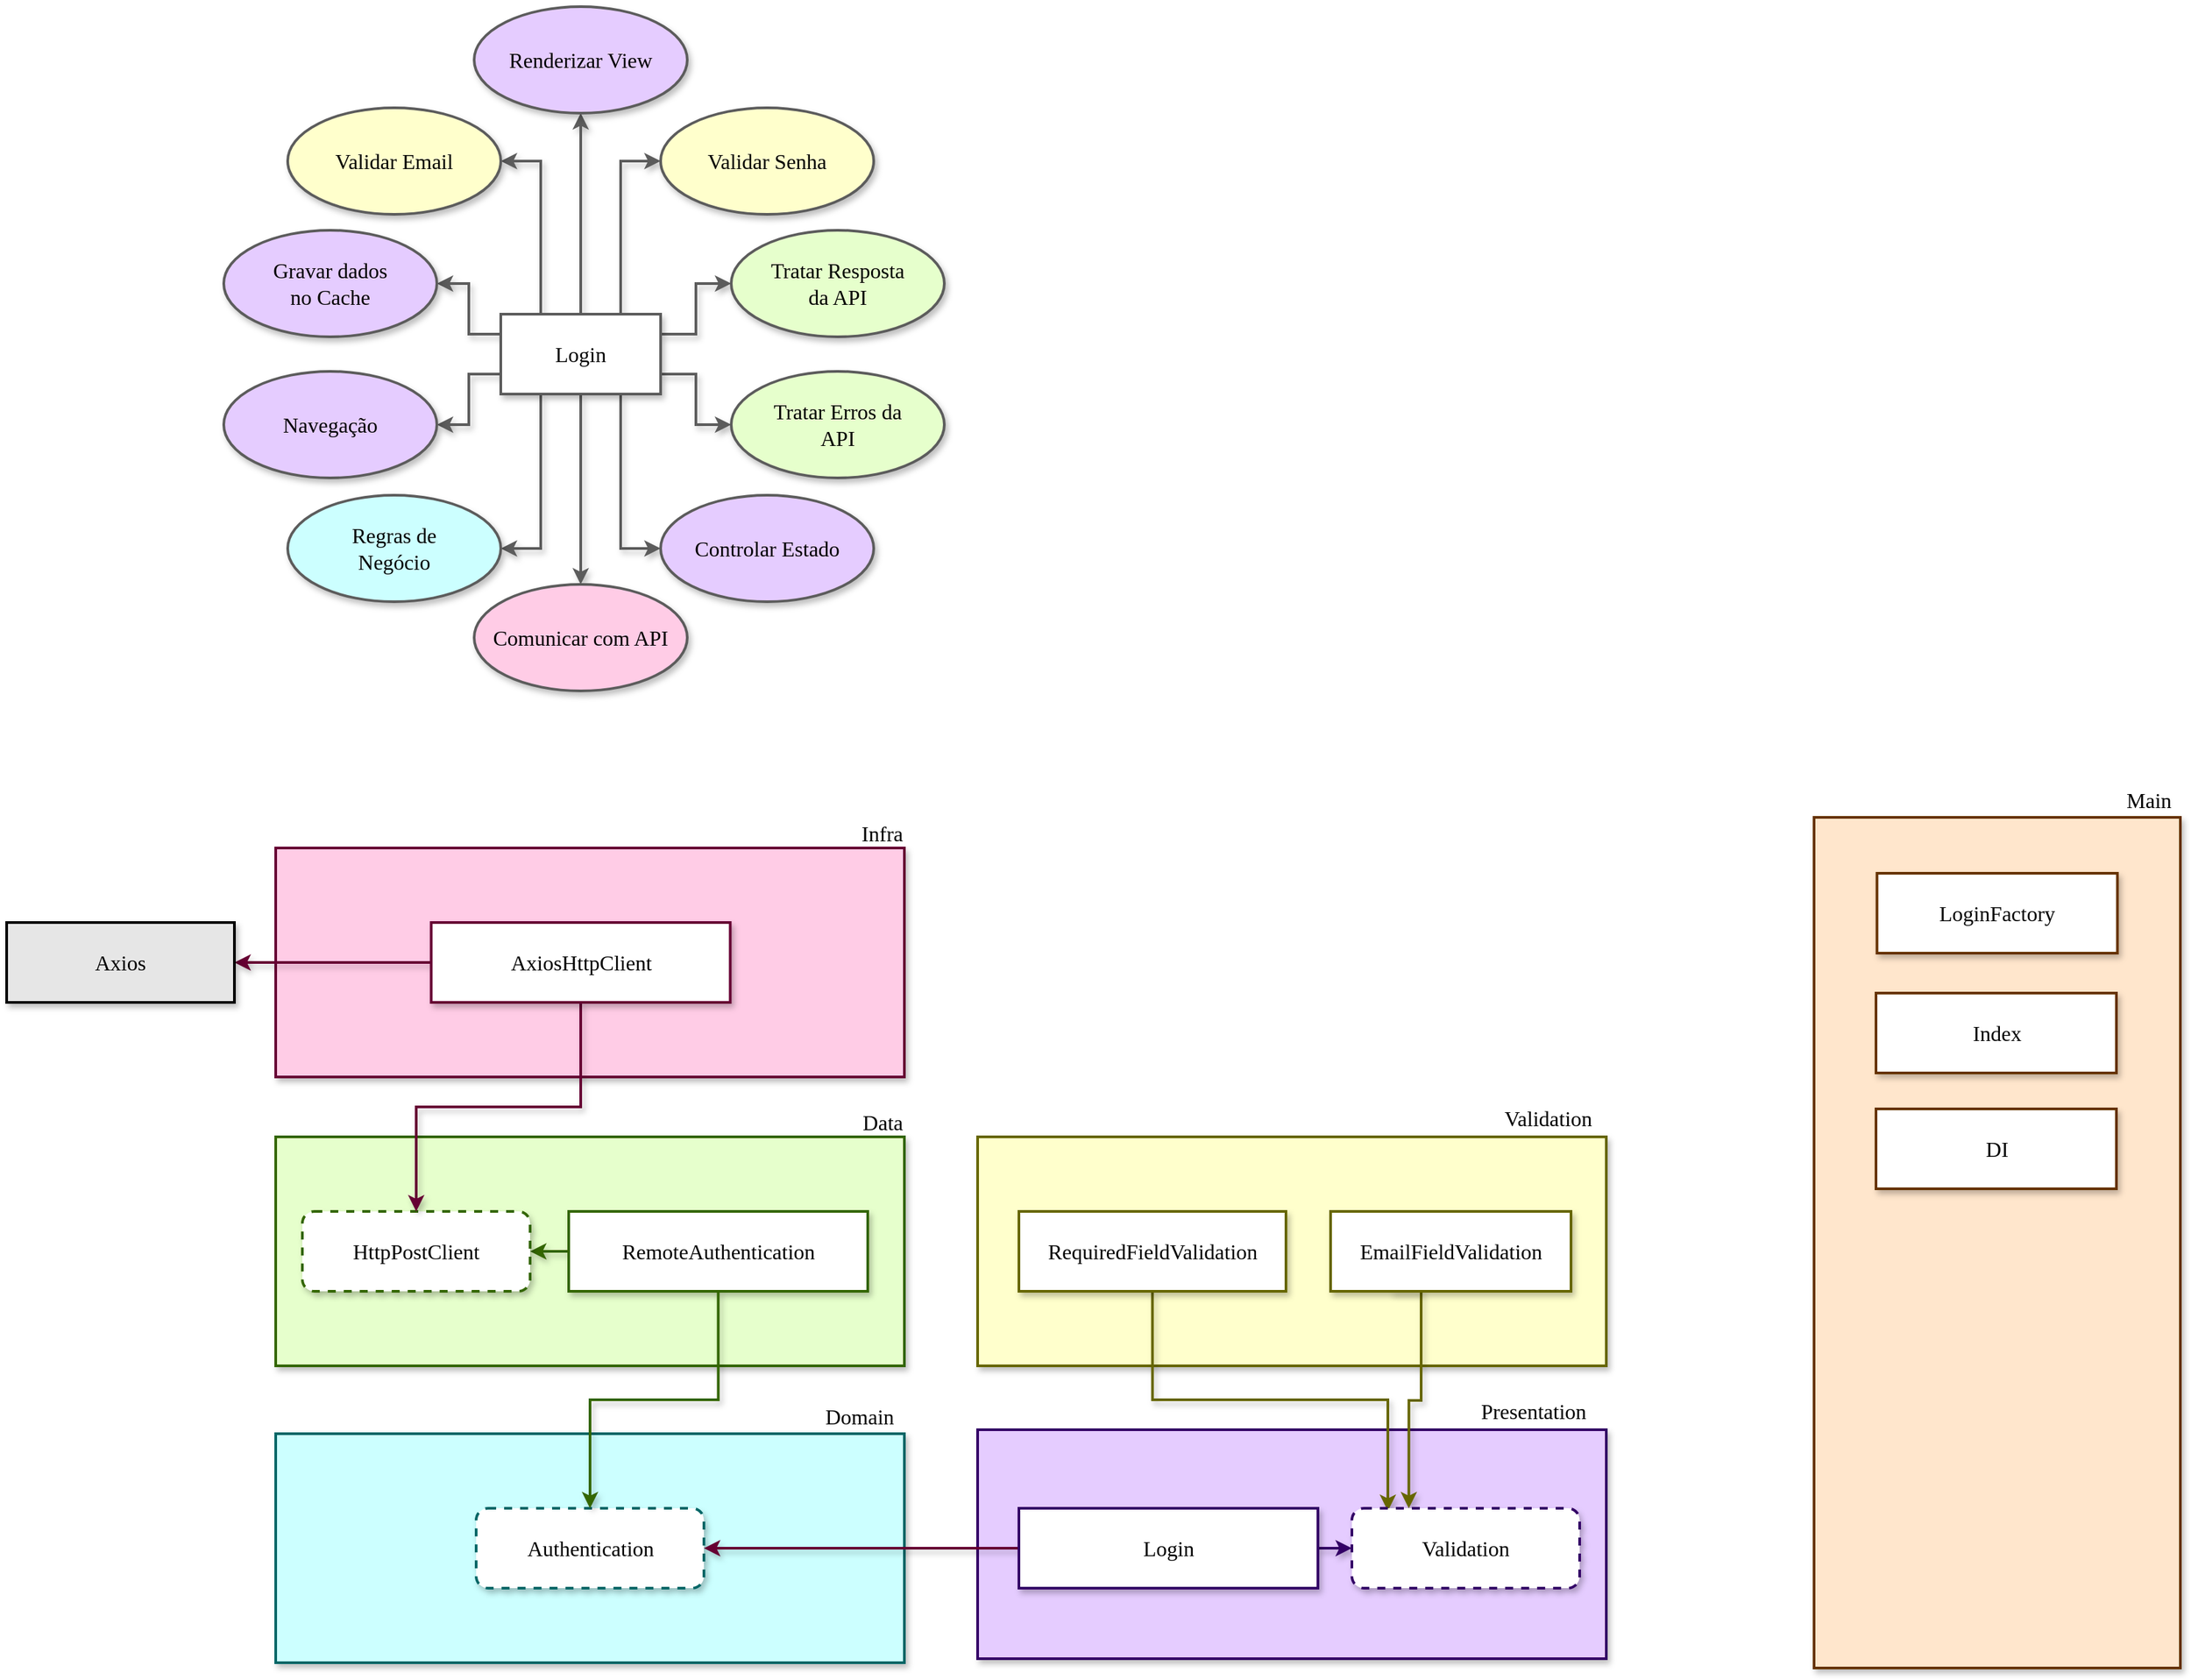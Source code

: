 <mxfile>
    <diagram id="LVpZxxoJT3syhuGskkeo" name="Page-1">
        <mxGraphModel dx="2160" dy="1268" grid="0" gridSize="10" guides="1" tooltips="1" connect="1" arrows="1" fold="1" page="0" pageScale="1" pageWidth="850" pageHeight="1100" background="#ffffff" math="0" shadow="0">
            <root>
                <mxCell id="0"/>
                <mxCell id="1" parent="0"/>
                <mxCell id="2" style="edgeStyle=orthogonalEdgeStyle;rounded=0;orthogonalLoop=1;jettySize=auto;html=1;exitX=1;exitY=0.75;exitDx=0;exitDy=0;entryX=0;entryY=0.5;entryDx=0;entryDy=0;strokeWidth=2;fontFamily=Verdana;fontSize=16;labelBackgroundColor=none;labelBorderColor=none;fontColor=#000000;shadow=1;strokeColor=#5C5C5C;" edge="1" parent="1" source="12" target="16">
                    <mxGeometry relative="1" as="geometry"/>
                </mxCell>
                <mxCell id="3" style="edgeStyle=orthogonalEdgeStyle;rounded=0;orthogonalLoop=1;jettySize=auto;html=1;exitX=0.5;exitY=0;exitDx=0;exitDy=0;entryX=0.5;entryY=1;entryDx=0;entryDy=0;strokeWidth=2;fontFamily=Verdana;fontSize=16;labelBackgroundColor=none;labelBorderColor=none;fontColor=#000000;shadow=1;strokeColor=#5C5C5C;" edge="1" parent="1" source="12" target="21">
                    <mxGeometry relative="1" as="geometry"/>
                </mxCell>
                <mxCell id="4" style="edgeStyle=orthogonalEdgeStyle;rounded=0;orthogonalLoop=1;jettySize=auto;html=1;exitX=0;exitY=0.75;exitDx=0;exitDy=0;entryX=1;entryY=0.5;entryDx=0;entryDy=0;strokeWidth=2;fontFamily=Verdana;fontSize=16;labelBackgroundColor=none;labelBorderColor=none;fontColor=#000000;shadow=1;strokeColor=#5C5C5C;" edge="1" parent="1" source="12" target="18">
                    <mxGeometry relative="1" as="geometry"/>
                </mxCell>
                <mxCell id="5" style="edgeStyle=orthogonalEdgeStyle;rounded=0;orthogonalLoop=1;jettySize=auto;html=1;exitX=0;exitY=0.25;exitDx=0;exitDy=0;entryX=1;entryY=0.5;entryDx=0;entryDy=0;strokeWidth=2;fontFamily=Verdana;fontSize=16;labelBackgroundColor=none;labelBorderColor=none;fontColor=#000000;shadow=1;strokeColor=#5C5C5C;" edge="1" parent="1" source="12" target="19">
                    <mxGeometry relative="1" as="geometry"/>
                </mxCell>
                <mxCell id="6" style="edgeStyle=orthogonalEdgeStyle;rounded=0;orthogonalLoop=1;jettySize=auto;html=1;exitX=1;exitY=0.25;exitDx=0;exitDy=0;entryX=0;entryY=0.5;entryDx=0;entryDy=0;strokeWidth=2;fontFamily=Verdana;fontSize=16;labelBackgroundColor=none;labelBorderColor=none;fontColor=#000000;shadow=1;strokeColor=#5C5C5C;" edge="1" parent="1" source="12" target="15">
                    <mxGeometry relative="1" as="geometry"/>
                </mxCell>
                <mxCell id="7" style="edgeStyle=orthogonalEdgeStyle;rounded=0;orthogonalLoop=1;jettySize=auto;html=1;exitX=0.75;exitY=0;exitDx=0;exitDy=0;entryX=0;entryY=0.5;entryDx=0;entryDy=0;strokeWidth=2;fontFamily=Verdana;fontSize=16;labelBackgroundColor=none;labelBorderColor=none;fontColor=#000000;shadow=1;strokeColor=#5C5C5C;" edge="1" parent="1" source="12" target="14">
                    <mxGeometry relative="1" as="geometry"/>
                </mxCell>
                <mxCell id="8" style="edgeStyle=orthogonalEdgeStyle;rounded=0;orthogonalLoop=1;jettySize=auto;html=1;exitX=0.25;exitY=0;exitDx=0;exitDy=0;entryX=1;entryY=0.5;entryDx=0;entryDy=0;strokeWidth=2;fontFamily=Verdana;fontSize=16;labelBackgroundColor=none;labelBorderColor=none;fontColor=#000000;shadow=1;strokeColor=#5C5C5C;" edge="1" parent="1" source="12" target="13">
                    <mxGeometry relative="1" as="geometry"/>
                </mxCell>
                <mxCell id="9" style="edgeStyle=orthogonalEdgeStyle;rounded=0;orthogonalLoop=1;jettySize=auto;html=1;exitX=0.5;exitY=1;exitDx=0;exitDy=0;strokeWidth=2;fontFamily=Verdana;fontSize=16;labelBackgroundColor=none;labelBorderColor=none;fontColor=#000000;shadow=1;strokeColor=#5C5C5C;" edge="1" parent="1" source="12" target="22">
                    <mxGeometry relative="1" as="geometry"/>
                </mxCell>
                <mxCell id="10" style="edgeStyle=orthogonalEdgeStyle;rounded=0;orthogonalLoop=1;jettySize=auto;html=1;exitX=0.25;exitY=1;exitDx=0;exitDy=0;entryX=1;entryY=0.5;entryDx=0;entryDy=0;strokeWidth=2;fontFamily=Verdana;fontSize=16;labelBackgroundColor=none;labelBorderColor=none;fontColor=#000000;shadow=1;strokeColor=#5C5C5C;" edge="1" parent="1" source="12" target="17">
                    <mxGeometry relative="1" as="geometry"/>
                </mxCell>
                <mxCell id="11" style="edgeStyle=orthogonalEdgeStyle;rounded=0;orthogonalLoop=1;jettySize=auto;html=1;exitX=0.75;exitY=1;exitDx=0;exitDy=0;entryX=0;entryY=0.5;entryDx=0;entryDy=0;strokeWidth=2;fontFamily=Verdana;fontSize=16;labelBackgroundColor=none;labelBorderColor=none;fontColor=#000000;shadow=1;strokeColor=#5C5C5C;" edge="1" parent="1" source="12" target="20">
                    <mxGeometry relative="1" as="geometry"/>
                </mxCell>
                <mxCell id="12" value="Login" style="rounded=0;whiteSpace=wrap;html=1;strokeWidth=2;fontSize=16;fontFamily=Verdana;fillColor=#FFFFFF;strokeColor=#5C5C5C;labelBackgroundColor=none;labelBorderColor=none;fontColor=#000000;shadow=1;" vertex="1" parent="1">
                    <mxGeometry x="557" y="340" width="120" height="60" as="geometry"/>
                </mxCell>
                <mxCell id="13" value="Validar Email" style="ellipse;whiteSpace=wrap;html=1;strokeWidth=2;fontFamily=Verdana;fontSize=16;fillColor=#FFFFCC;labelBackgroundColor=none;labelBorderColor=none;fontColor=#000000;shadow=1;strokeColor=#5C5C5C;" vertex="1" parent="1">
                    <mxGeometry x="397" y="185" width="160" height="80" as="geometry"/>
                </mxCell>
                <mxCell id="14" value="Validar Senha" style="ellipse;whiteSpace=wrap;html=1;strokeWidth=2;fontFamily=Verdana;fontSize=16;fillColor=#FFFFCC;labelBackgroundColor=none;labelBorderColor=none;fontColor=#000000;shadow=1;strokeColor=#5C5C5C;" vertex="1" parent="1">
                    <mxGeometry x="677" y="185" width="160" height="80" as="geometry"/>
                </mxCell>
                <mxCell id="15" value="Tratar Resposta&lt;br&gt;da API" style="ellipse;whiteSpace=wrap;html=1;strokeWidth=2;fontFamily=Verdana;fontSize=16;fillColor=#E6FFCC;labelBackgroundColor=none;labelBorderColor=none;fontColor=#000000;shadow=1;strokeColor=#5C5C5C;" vertex="1" parent="1">
                    <mxGeometry x="730" y="277" width="160" height="80" as="geometry"/>
                </mxCell>
                <mxCell id="16" value="Tratar Erros da&lt;br&gt;API" style="ellipse;whiteSpace=wrap;html=1;strokeWidth=2;fontFamily=Verdana;fontSize=16;fillColor=#E6FFCC;labelBackgroundColor=none;labelBorderColor=none;fontColor=#000000;shadow=1;strokeColor=#5C5C5C;" vertex="1" parent="1">
                    <mxGeometry x="730" y="383" width="160" height="80" as="geometry"/>
                </mxCell>
                <mxCell id="17" value="Regras de&lt;br&gt;Negócio" style="ellipse;whiteSpace=wrap;html=1;strokeWidth=2;fontFamily=Verdana;fontSize=16;fillColor=#CCFFFF;labelBackgroundColor=none;labelBorderColor=none;fontColor=#000000;shadow=1;strokeColor=#5C5C5C;" vertex="1" parent="1">
                    <mxGeometry x="397" y="476" width="160" height="80" as="geometry"/>
                </mxCell>
                <mxCell id="18" value="Navegação" style="ellipse;whiteSpace=wrap;html=1;strokeWidth=2;fontFamily=Verdana;fontSize=16;fillColor=#E5CCFF;labelBackgroundColor=none;labelBorderColor=none;fontColor=#000000;shadow=1;strokeColor=#5C5C5C;" vertex="1" parent="1">
                    <mxGeometry x="349" y="383" width="160" height="80" as="geometry"/>
                </mxCell>
                <mxCell id="19" value="Gravar dados&lt;br&gt;no Cache" style="ellipse;whiteSpace=wrap;html=1;strokeWidth=2;fontFamily=Verdana;fontSize=16;fillColor=#E5CCFF;labelBackgroundColor=none;labelBorderColor=none;fontColor=#000000;shadow=1;strokeColor=#5C5C5C;" vertex="1" parent="1">
                    <mxGeometry x="349" y="277" width="160" height="80" as="geometry"/>
                </mxCell>
                <mxCell id="20" value="Controlar Estado" style="ellipse;whiteSpace=wrap;html=1;strokeWidth=2;fontFamily=Verdana;fontSize=16;fillColor=#E5CCFF;labelBackgroundColor=none;labelBorderColor=none;fontColor=#000000;shadow=1;strokeColor=#5C5C5C;" vertex="1" parent="1">
                    <mxGeometry x="677" y="476" width="160" height="80" as="geometry"/>
                </mxCell>
                <mxCell id="21" value="Renderizar View" style="ellipse;whiteSpace=wrap;html=1;strokeWidth=2;fontFamily=Verdana;fontSize=16;fillColor=#E5CCFF;labelBackgroundColor=none;labelBorderColor=none;fontColor=#000000;shadow=1;strokeColor=#5C5C5C;" vertex="1" parent="1">
                    <mxGeometry x="537" y="109" width="160" height="80" as="geometry"/>
                </mxCell>
                <mxCell id="22" value="Comunicar com API" style="ellipse;whiteSpace=wrap;html=1;strokeWidth=2;fontFamily=Verdana;fontSize=16;fillColor=#FFCCE6;labelBackgroundColor=none;labelBorderColor=none;fontColor=#000000;shadow=1;strokeColor=#5C5C5C;" vertex="1" parent="1">
                    <mxGeometry x="537" y="543" width="160" height="80" as="geometry"/>
                </mxCell>
                <mxCell id="23" value="" style="rounded=0;whiteSpace=wrap;html=1;strokeColor=#336600;strokeWidth=2;fillColor=#E6FFCC;fontFamily=Verdana;fontSize=16;labelBackgroundColor=none;labelBorderColor=none;fontColor=#000000;shadow=1;" vertex="1" parent="1">
                    <mxGeometry x="388" y="958" width="472" height="172" as="geometry"/>
                </mxCell>
                <mxCell id="24" value="Data" style="text;html=1;align=right;verticalAlign=middle;resizable=0;points=[];autosize=1;fontSize=16;fontFamily=Verdana;labelBackgroundColor=none;labelBorderColor=none;fontColor=#000000;shadow=1;" vertex="1" parent="1">
                    <mxGeometry x="812" y="935" width="48" height="23" as="geometry"/>
                </mxCell>
                <mxCell id="25" style="edgeStyle=orthogonalEdgeStyle;rounded=0;orthogonalLoop=1;jettySize=auto;html=1;exitX=0;exitY=0.5;exitDx=0;exitDy=0;entryX=1;entryY=0.5;entryDx=0;entryDy=0;strokeColor=#336600;strokeWidth=2;fontFamily=Verdana;fontSize=16;labelBackgroundColor=none;labelBorderColor=none;fontColor=#000000;shadow=1;" edge="1" parent="1" source="26" target="31">
                    <mxGeometry relative="1" as="geometry"/>
                </mxCell>
                <mxCell id="26" value="RemoteAuthentication" style="rounded=0;whiteSpace=wrap;html=1;strokeColor=#336600;strokeWidth=2;fillColor=#FFFFFF;fontFamily=Verdana;fontSize=16;labelBackgroundColor=none;labelBorderColor=none;fontColor=#000000;shadow=1;" vertex="1" parent="1">
                    <mxGeometry x="608" y="1014" width="224.5" height="60" as="geometry"/>
                </mxCell>
                <mxCell id="27" value="" style="rounded=0;whiteSpace=wrap;html=1;strokeColor=#006666;strokeWidth=2;fillColor=#CCFFFF;fontFamily=Verdana;fontSize=16;labelBackgroundColor=none;labelBorderColor=none;fontColor=#000000;shadow=1;" vertex="1" parent="1">
                    <mxGeometry x="388" y="1181" width="472" height="172" as="geometry"/>
                </mxCell>
                <mxCell id="28" value="Domain" style="text;html=1;align=center;verticalAlign=middle;resizable=0;points=[];autosize=1;fontSize=16;fontFamily=Verdana;labelBackgroundColor=none;labelBorderColor=none;fontColor=#000000;shadow=1;" vertex="1" parent="1">
                    <mxGeometry x="790" y="1156" width="72" height="23" as="geometry"/>
                </mxCell>
                <mxCell id="29" value="Authentication" style="rounded=1;whiteSpace=wrap;html=1;strokeColor=#006666;strokeWidth=2;fillColor=#FFFFFF;fontFamily=Verdana;fontSize=16;dashed=1;labelBackgroundColor=none;labelBorderColor=none;fontColor=#000000;shadow=1;" vertex="1" parent="1">
                    <mxGeometry x="538.5" y="1237" width="171" height="60" as="geometry"/>
                </mxCell>
                <mxCell id="30" style="edgeStyle=orthogonalEdgeStyle;rounded=0;orthogonalLoop=1;jettySize=auto;html=1;exitX=0.5;exitY=1;exitDx=0;exitDy=0;entryX=0.5;entryY=0;entryDx=0;entryDy=0;strokeWidth=2;fontFamily=Verdana;fontSize=16;strokeColor=#336600;labelBackgroundColor=none;labelBorderColor=none;fontColor=#000000;shadow=1;" edge="1" parent="1" source="26" target="29">
                    <mxGeometry relative="1" as="geometry"/>
                </mxCell>
                <mxCell id="31" value="HttpPostClient" style="rounded=1;whiteSpace=wrap;html=1;strokeColor=#336600;strokeWidth=2;fillColor=#FFFFFF;fontFamily=Verdana;fontSize=16;dashed=1;labelBackgroundColor=none;labelBorderColor=none;fontColor=#000000;shadow=1;" vertex="1" parent="1">
                    <mxGeometry x="408" y="1014" width="171" height="60" as="geometry"/>
                </mxCell>
                <mxCell id="32" value="" style="rounded=0;whiteSpace=wrap;html=1;strokeColor=#660033;strokeWidth=2;fillColor=#FFCCE6;fontFamily=Verdana;fontSize=16;labelBackgroundColor=none;labelBorderColor=none;fontColor=#000000;shadow=1;" vertex="1" parent="1">
                    <mxGeometry x="388" y="741" width="472" height="172" as="geometry"/>
                </mxCell>
                <mxCell id="33" value="Infra" style="text;html=1;align=right;verticalAlign=middle;resizable=0;points=[];autosize=1;fontSize=16;fontFamily=Verdana;labelBackgroundColor=none;labelBorderColor=none;fontColor=#000000;shadow=1;" vertex="1" parent="1">
                    <mxGeometry x="811" y="718" width="49" height="23" as="geometry"/>
                </mxCell>
                <mxCell id="34" style="edgeStyle=orthogonalEdgeStyle;rounded=0;orthogonalLoop=1;jettySize=auto;html=1;exitX=0;exitY=0.5;exitDx=0;exitDy=0;entryX=1;entryY=0.5;entryDx=0;entryDy=0;strokeColor=#660033;strokeWidth=2;fontFamily=Verdana;fontSize=16;labelBackgroundColor=none;labelBorderColor=none;fontColor=#000000;shadow=1;" edge="1" parent="1" source="36" target="37">
                    <mxGeometry relative="1" as="geometry"/>
                </mxCell>
                <mxCell id="35" style="edgeStyle=orthogonalEdgeStyle;rounded=0;orthogonalLoop=1;jettySize=auto;html=1;exitX=0.5;exitY=1;exitDx=0;exitDy=0;entryX=0.5;entryY=0;entryDx=0;entryDy=0;strokeColor=#660033;strokeWidth=2;fontFamily=Verdana;fontSize=16;labelBackgroundColor=none;labelBorderColor=none;fontColor=#000000;shadow=1;" edge="1" parent="1" source="36" target="31">
                    <mxGeometry relative="1" as="geometry"/>
                </mxCell>
                <mxCell id="36" value="AxiosHttpClient" style="rounded=0;whiteSpace=wrap;html=1;strokeColor=#660033;strokeWidth=2;fillColor=#FFFFFF;fontFamily=Verdana;fontSize=16;labelBackgroundColor=none;labelBorderColor=none;fontColor=#000000;shadow=1;" vertex="1" parent="1">
                    <mxGeometry x="504.75" y="797" width="224.5" height="60" as="geometry"/>
                </mxCell>
                <mxCell id="37" value="Axios" style="rounded=0;whiteSpace=wrap;html=1;strokeColor=#000000;strokeWidth=2;fillColor=#E6E6E6;fontFamily=Verdana;fontSize=16;labelBackgroundColor=none;labelBorderColor=none;fontColor=#000000;shadow=1;" vertex="1" parent="1">
                    <mxGeometry x="186" y="797" width="171" height="60" as="geometry"/>
                </mxCell>
                <mxCell id="38" value="" style="rounded=0;whiteSpace=wrap;html=1;strokeColor=#330066;strokeWidth=2;fillColor=#E5CCFF;fontFamily=Verdana;fontSize=16;labelBackgroundColor=none;labelBorderColor=none;fontColor=#000000;shadow=1;" vertex="1" parent="1">
                    <mxGeometry x="915" y="1178" width="472" height="172" as="geometry"/>
                </mxCell>
                <mxCell id="39" value="Presentation" style="text;html=1;align=center;verticalAlign=middle;resizable=0;points=[];autosize=1;fontSize=16;fontFamily=Verdana;labelBackgroundColor=none;labelBorderColor=none;fontColor=#000000;shadow=1;" vertex="1" parent="1">
                    <mxGeometry x="1277" y="1152" width="110" height="23" as="geometry"/>
                </mxCell>
                <mxCell id="40" style="edgeStyle=orthogonalEdgeStyle;rounded=0;orthogonalLoop=1;jettySize=auto;html=1;exitX=0;exitY=0.5;exitDx=0;exitDy=0;entryX=1;entryY=0.5;entryDx=0;entryDy=0;strokeColor=#660033;strokeWidth=2;fontFamily=Verdana;fontSize=16;labelBackgroundColor=none;labelBorderColor=none;fontColor=#000000;shadow=1;" edge="1" parent="1" source="42" target="29">
                    <mxGeometry relative="1" as="geometry"/>
                </mxCell>
                <mxCell id="41" style="edgeStyle=orthogonalEdgeStyle;rounded=0;orthogonalLoop=1;jettySize=auto;html=1;exitX=1;exitY=0.5;exitDx=0;exitDy=0;entryX=0;entryY=0.5;entryDx=0;entryDy=0;strokeColor=#330066;strokeWidth=2;fontFamily=Verdana;fontSize=16;labelBackgroundColor=none;labelBorderColor=none;fontColor=#000000;shadow=1;" edge="1" parent="1" source="42" target="49">
                    <mxGeometry relative="1" as="geometry"/>
                </mxCell>
                <mxCell id="42" value="Login" style="rounded=0;whiteSpace=wrap;html=1;strokeColor=#330066;strokeWidth=2;fillColor=#FFFFFF;fontFamily=Verdana;fontSize=16;labelBackgroundColor=none;labelBorderColor=none;fontColor=#000000;shadow=1;" vertex="1" parent="1">
                    <mxGeometry x="946" y="1237" width="224.5" height="60" as="geometry"/>
                </mxCell>
                <mxCell id="43" value="" style="rounded=0;whiteSpace=wrap;html=1;strokeColor=#666600;strokeWidth=2;fillColor=#FFFFCC;fontFamily=Verdana;fontSize=16;labelBackgroundColor=none;labelBorderColor=none;fontColor=#000000;shadow=1;" vertex="1" parent="1">
                    <mxGeometry x="915" y="958" width="472" height="172" as="geometry"/>
                </mxCell>
                <mxCell id="44" value="Validation" style="text;html=1;align=center;verticalAlign=middle;resizable=0;points=[];autosize=1;fontSize=16;fontFamily=Verdana;labelBackgroundColor=none;labelBorderColor=none;fontColor=#000000;shadow=1;" vertex="1" parent="1">
                    <mxGeometry x="1298" y="932" width="89" height="23" as="geometry"/>
                </mxCell>
                <mxCell id="45" style="edgeStyle=orthogonalEdgeStyle;rounded=0;orthogonalLoop=1;jettySize=auto;html=1;exitX=0.25;exitY=1;exitDx=0;exitDy=0;entryX=0.25;entryY=0;entryDx=0;entryDy=0;strokeColor=#666600;strokeWidth=2;fontFamily=Verdana;fontSize=16;labelBackgroundColor=none;labelBorderColor=none;fontColor=#000000;shadow=1;" edge="1" parent="1" source="46" target="49">
                    <mxGeometry relative="1" as="geometry">
                        <Array as="points">
                            <mxPoint x="1248" y="1074"/>
                            <mxPoint x="1248" y="1156"/>
                            <mxPoint x="1239" y="1156"/>
                        </Array>
                    </mxGeometry>
                </mxCell>
                <mxCell id="46" value="EmailFieldValidation" style="rounded=0;whiteSpace=wrap;html=1;strokeColor=#666600;strokeWidth=2;fillColor=#FFFFFF;fontFamily=Verdana;fontSize=16;labelBackgroundColor=none;labelBorderColor=none;fontColor=#000000;shadow=1;" vertex="1" parent="1">
                    <mxGeometry x="1180" y="1014" width="180.5" height="60" as="geometry"/>
                </mxCell>
                <mxCell id="47" style="edgeStyle=orthogonalEdgeStyle;rounded=0;orthogonalLoop=1;jettySize=auto;html=1;exitX=0.5;exitY=1;exitDx=0;exitDy=0;entryX=0.158;entryY=0.033;entryDx=0;entryDy=0;entryPerimeter=0;strokeColor=#666600;strokeWidth=2;fontFamily=Verdana;fontSize=16;labelBackgroundColor=none;labelBorderColor=none;fontColor=#000000;shadow=1;" edge="1" parent="1" source="48" target="49">
                    <mxGeometry relative="1" as="geometry"/>
                </mxCell>
                <mxCell id="48" value="RequiredFieldValidation" style="rounded=0;whiteSpace=wrap;html=1;strokeColor=#666600;strokeWidth=2;fillColor=#FFFFFF;fontFamily=Verdana;fontSize=16;labelBackgroundColor=none;labelBorderColor=none;fontColor=#000000;shadow=1;" vertex="1" parent="1">
                    <mxGeometry x="946" y="1014" width="200.5" height="60" as="geometry"/>
                </mxCell>
                <mxCell id="49" value="Validation" style="rounded=1;whiteSpace=wrap;html=1;strokeColor=#330066;strokeWidth=2;fillColor=#FFFFFF;fontFamily=Verdana;fontSize=16;dashed=1;labelBackgroundColor=none;labelBorderColor=none;fontColor=#000000;shadow=1;" vertex="1" parent="1">
                    <mxGeometry x="1196" y="1237" width="171" height="60" as="geometry"/>
                </mxCell>
                <mxCell id="50" value="" style="rounded=0;whiteSpace=wrap;html=1;strokeColor=#663300;strokeWidth=2;fillColor=#FFE6CC;fontFamily=Verdana;fontSize=16;align=right;labelBackgroundColor=none;labelBorderColor=none;fontColor=#000000;shadow=1;" vertex="1" parent="1">
                    <mxGeometry x="1543" y="718" width="275" height="639" as="geometry"/>
                </mxCell>
                <mxCell id="51" value="Main" style="text;html=1;align=center;verticalAlign=middle;resizable=0;points=[];autosize=1;fontSize=16;fontFamily=Verdana;labelBackgroundColor=none;labelBorderColor=none;fontColor=#000000;shadow=1;" vertex="1" parent="1">
                    <mxGeometry x="1770" y="693" width="48" height="23" as="geometry"/>
                </mxCell>
                <mxCell id="52" value="LoginFactory" style="rounded=0;whiteSpace=wrap;html=1;strokeColor=#663300;strokeWidth=2;fillColor=#FFFFFF;fontFamily=Verdana;fontSize=16;labelBackgroundColor=none;labelBorderColor=none;fontColor=#000000;shadow=1;" vertex="1" parent="1">
                    <mxGeometry x="1590.25" y="760" width="180.5" height="60" as="geometry"/>
                </mxCell>
                <mxCell id="53" value="Index" style="rounded=0;whiteSpace=wrap;html=1;strokeColor=#663300;strokeWidth=2;fillColor=#FFFFFF;fontFamily=Verdana;fontSize=16;labelBackgroundColor=none;labelBorderColor=none;fontColor=#000000;shadow=1;" vertex="1" parent="1">
                    <mxGeometry x="1589.5" y="850" width="180.5" height="60" as="geometry"/>
                </mxCell>
                <mxCell id="54" value="DI" style="rounded=0;whiteSpace=wrap;html=1;strokeColor=#663300;strokeWidth=2;fillColor=#FFFFFF;fontFamily=Verdana;fontSize=16;labelBackgroundColor=none;labelBorderColor=none;fontColor=#000000;shadow=1;" vertex="1" parent="1">
                    <mxGeometry x="1589.5" y="937" width="180.5" height="60" as="geometry"/>
                </mxCell>
            </root>
        </mxGraphModel>
    </diagram>
</mxfile>